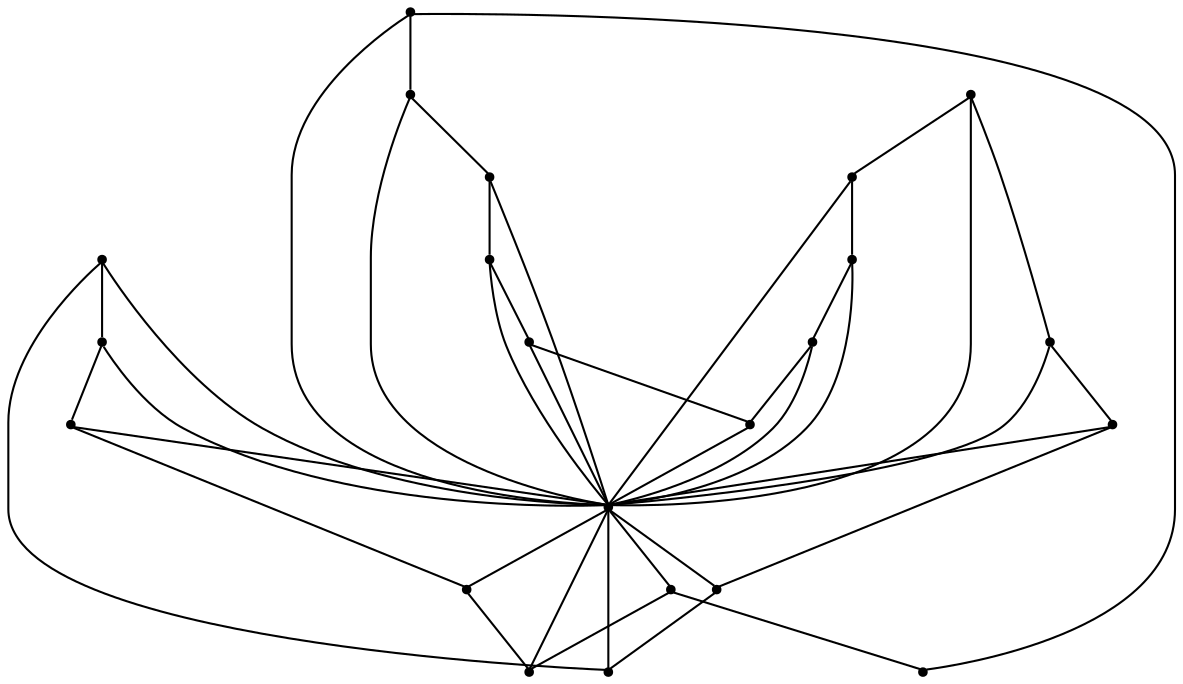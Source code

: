 graph {
  node [shape=point,comment="{\"directed\":false,\"doi\":\"10.1007/978-3-642-25878-7_37\",\"figure\":\"3 (1)\"}"]

  v0 [pos="1127.8227357884966,843.4383243369234"]
  v1 [pos="1081.9264700203641,659.2382386891263"]
  v2 [pos="1096.963957177247,681.5460676007149"]
  v3 [pos="1105.6168562840492,701.4034538445318"]
  v4 [pos="1024.8169127705949,612.9184116865772"]
  v5 [pos="952.3820184945855,620.0321734192155"]
  v6 [pos="1089.3325870679932,923.3343538308429"]
  v7 [pos="1059.3203368235768,947.6342802070347"]
  v8 [pos="998.2782842627181,954.4061906893631"]
  v9 [pos="970.4928736956682,934.5444804341956"]
  v10 [pos="934.617378521836,929.9939036064568"]
  v11 [pos="915.255668889845,793.3054187955294"]
  v12 [pos="872.4368435376479,689.5681260705976"]
  v13 [pos="889.0631283486844,964.1367423499685"]
  v14 [pos="845.7857157605754,995.0918309020212"]
  v15 [pos="770.2818439661438,616.3315827638896"]
  v16 [pos="773.2424582179144,853.0567060560209"]
  v17 [pos="797.3874866073926,985.7611231145462"]
  v18 [pos="767.7755536861243,953.8934138138984"]
  v19 [pos="704.3981231965241,653.3207019789637"]
  v20 [pos="694.0354006380517,742.0931637149316"]
  v21 [pos="684.068970754098,713.7553737980637"]

  v0 -- v3 [id="-1",pos="1127.8227357884966,843.4383243369234 1129.231321717462,826.2061163542986 1128.1289280959445,810.3699676924693 1127.71418162942,794.7055718239097 1127.2220609574977,775.9651158650058 1127.71418162942,757.4704926690666 1115.7501897783534,724.9194623982124 1113.061312519747,717.6063445830221 1109.7435083923122,709.5839457524369 1105.6168562840492,701.4034538445318"]
  v20 -- v11 [id="-2",pos="694.0354006380517,742.0931637149316 725.6365121674303,746.8065268523418 725.6365121674303,746.8065268523418 725.6365121674303,746.8065268523418 757.5878953891756,751.4947725708769 821.4989974685626,760.8629339272568 858.3877496348551,769.1226222562184 895.2765654319561,777.3864438313238 905.147230949315,784.5333987099186 910.0845998938622,788.1131078126331 915.255668889845,793.3054187955294 915.255668889845,793.3054187955294 915.255668889845,793.3054187955294"]
  v21 -- v11 [id="-3",pos="684.068970754098,713.7553737980637 718.8476139609758,721.5317266817862 718.8476139609758,721.5317266817862 718.8476139609758,721.5317266817862 752.1584057727063,728.3119672448048 818.7842526603279,741.8766452053883 857.3994359192752,754.6995008657273 896.014682809031,767.5223565260662 906.6276017060087,779.6034534745629 911.9319295224172,785.6460685718832 915.255668889845,793.3054187955294 915.255668889845,793.3054187955294 915.255668889845,793.3054187955294"]
  v16 -- v11 [id="-4",pos="773.2424582179144,853.0567060560209 789.2974815391206,849.6353320748226 789.2974815391206,849.6353320748226 789.2974815391206,849.6353320748226 804.9645955448101,845.4430123051652 836.302959558733,837.0583091774483 859.9892098198742,826.948389109226 883.6753964502069,816.8384054526016 899.717804963654,805.0032048554717 907.7369412191056,799.0856045569069 915.255668889845,793.3054187955294 915.255668889845,793.3054187955294 915.255668889845,793.3054187955294"]
  v13 -- v11 [id="-5",pos="889.0631283486844,964.1367423499685 892.5618206237215,951.7183089277192 892.5618206237215,951.7183089277192 892.5618206237215,951.7183089277192 896.7569361886499,939.3913156278559 905.147230949315,914.733259370387 910.5725209324321,893.1548530206111 916.0020105489015,871.5805799169791 918.4706950211751,853.0859567210399 918.7167553571361,836.933357967095 918.9628156930972,820.7849560476965 916.9903242644814,806.9744453241483 916.0020105489015,800.0691899623743 915.255668889845,793.3054187955294 915.255668889845,793.3054187955294 915.255668889845,793.3054187955294"]
  v12 -- v11 [id="-6",pos="872.4368435376479,689.5681260705976 877.5076621950459,695.7610005623528 877.5076621950459,695.7610005623528 877.5076621950459,695.7610005623528 882.9371518115153,701.9286304584285 893.7919314111017,714.2555601698898 902.1821625409585,727.5702085329625 910.5724573016237,740.8889901421792 916.4940039592069,755.191293568461 919.4547454725943,764.3135585734741 922.41555061679,773.4358235784872 922.41555061679,777.3823105851799 921.5523350704626,781.3287340034705 920.6891195241353,785.2752210101631 918.9626884314805,789.2175111823096 915.255668889845,793.3054187955294"]
  v11 -- v2 [id="-7",pos="915.255668889845,793.3054187955294 930.0635919978364,785.5210537731277 930.0635919978364,785.5210537731277 930.0635919978364,785.5210537731277 944.3753697852763,774.1775822903295 972.9989889909647,751.4906393247329 1003.2239411200552,732.2583906630954 1033.4530928824981,713.02620558986 1065.283513937535,697.2403211514912 1081.2008242817294,689.3516075610543 1096.963957177247,681.5460676007149 1096.963957177247,681.5460676007149 1096.963957177247,681.5460676007149"]
  v11 -- v7 [id="-9",pos="915.255668889845,793.3054187955294 919.2045491340892,793.7848117598311 919.2045491340892,793.7848117598311 919.2045491340892,793.7848117598311 922.6615473219427,793.6639937956219 929.5672080617535,793.413964198111 938.0826009916713,796.4977473519479 946.5937942882366,799.5815940941868 956.7104565107481,805.9909235070832 977.0689427558322,831.7617132149187 997.4274290009162,857.5283060882081 1028.023476004412,902.6562956680344 1043.319431504888,925.2182238348756 1058.619586638716,947.7801520017168 1043.319431504888,925.2182238348756 1043.319431504888,925.2182238348756 1059.3203368235768,947.6342802070347 1059.3203368235768,947.6342802070347 1059.3203368235768,947.6342802070347"]
  v11 -- v9 [id="-10",pos="915.255668889845,793.3054187955294 920.0719006829606,795.5100922887386 920.0719006829606,795.5100922887386 920.0719006829606,795.5100922887386 924.3879784145976,798.5939390309776 933.0242698804154,804.7573720925071 942.1526820181555,828.3069553225574 951.2810305250871,851.8565385526078 960.9056357064849,892.7880751166329 965.7179064817797,913.2580084389904 970.4928736956682,934.5444804341956 970.4928736956682,934.5444804341956 970.4928736956682,934.5444804341956"]
  v8 -- v11 [id="-11",pos="998.2782842627181,954.4061906893631 997.6734893368773,944.3253941093556 997.6734893368773,944.3253941093556 997.6734893368773,944.3253941093556 995.9470582442225,934.2154740411332 992.490060056369,913.9997671508328 985.2131771805363,890.325169122027 977.9321583021596,866.6547043393651 966.831318366612,839.5296088411466 954.6171301770404,822.8852809728703 942.4028783566605,806.240953104594 929.075214651448,800.0733232085182 922.41555061679,796.9936733008255 915.7516869487797,793.9098265585865 922.41555061679,796.9936733008255 922.41555061679,796.9936733008255 915.255668889845,793.3054187955294 915.255668889845,793.3054187955294 915.255668889845,793.3054187955294"]
  v20 -- v16 [id="-13",pos="694.0354006380517,742.0931637149316 696.6006296253311,745.2547814086886 698.7835087471831,748.772733265027 701.203808893318,752.2905178362 713.418060713698,770.0433187318947 731.6789573609136,787.8003164621356 741.5496228782724,797.5393253802356 751.4202247648229,807.282594721284 752.900659152325,809.0078752501915 757.9589902635809,816.5257412789085 763.0173213748366,824.0477405537696 771.6536128406545,837.3623889168422 773.0088854280957,848.3390824956622 773.2099714417801,849.9620955813284 773.2517576625579,851.5338666438048 773.2424582179144,853.0567060560209"]
  v0 -- v6 [id="-14",pos="1127.8227357884966,843.4383243369234 1126.8918865841538,846.7376623585964 1126.389963304559,850.1588786049894 1125.7417538316124,853.6399388811402 1121.7925713410284,874.8433008346499 1112.4182261289438,898.2720661004911 1092.8019932634788,919.3545465013893 1091.617327167322,920.6275019820976 1090.3953528879167,921.8919189228554 1089.3325870679932,923.3343538308429"]
  v1 -- v4 [id="-15",pos="1081.9264700203641,659.2382386891263 1071.797547963863,645.2174722720267 1060.3510720450352,632.5622375359912 1047.769006672482,623.8200709507831 1040.4806463152672,618.756032695602 1032.8112334065686,615.0048067736808 1024.8169127705949,612.9184116865772"]
  v17 -- v11 [id="-16",pos="797.3874866073926,985.7611231145462 815.698412977688,963.5576427709931 815.698412977688,963.5576427709931 815.698412977688,963.5576427709931 833.337954781185,940.8706998053965 868.6254376548837,895.5010107087495 888.3667050587931,862.9499804378953 908.1080360935108,830.4031470015873 912.3031516584392,810.6749723910721 914.4006776254992,800.8109486742167 915.255668889845,793.3054187955294 915.255668889845,793.3054187955294 915.255668889845,793.3054187955294"]
  v2 -- v1 [id="-17",pos="1096.963957177247,681.5460676007149 1091.6946873809466,674.331695390958 1086.93047747583,666.6392402113174 1081.9264700203641,659.2382386891263"]
  v3 -- v2 [id="-18",pos="1105.6168562840492,701.4034538445318 1102.898469951319,694.9788440135683 1099.610449578295,688.5098262377328 1096.963957177247,681.5460676007149"]
  v19 -- v11 [id="-19",pos="704.3981231965241,653.3207019789637 737.3545073133441,669.1317674246097 737.3545073133441,669.1317674246097 737.3545073133441,669.1317674246097 771.4034165021494,684.9134550284322 839.5096341464648,716.476766647675 875.0389777227723,739.4096059646384 910.5724573016237,762.3423816931997 913.5332624458194,776.6446851194816 915.0136332025131,783.7958368326225 915.255668889845,793.3054187955294 915.255668889845,793.3054187955294 915.255668889845,793.3054187955294"]
  v16 -- v18 [id="-21",pos="773.2424582179144,853.0567060560209 772.6138522925728,861.8216564171337 767.5524229443888,868.926648460513 762.4001661644703,874.5974680716853 756.3534577068262,881.2568270820925 750.1859143440904,885.9409395544836 746.853950694681,892.4752837661354 743.52205067608,899.0096915661894 743.0299936349662,907.3943311055042 745.9907351483536,916.7666892964303 748.9515402925493,926.134787064408 755.3651439912463,936.4906034839971 758.5761454739471,941.6706419052659 761.7829473232956,946.8506167381324 761.7829473232956,946.8506167381324 761.7829473232956,946.8506167381324 767.7755536861243,953.8934138138984 767.7755536861243,953.8934138138984 767.7755536861243,953.8934138138984"]
  v15 -- v12 [id="-22",pos="770.2818439661438,616.3315827638896 773.9600635860941,617.0475185400901 777.7595213388151,618.3456442489694 783.2507094506682,620.982120559911 795.8360561454533,627.0247356572313 817.3038182728259,640.0934876689371 832.7248719425543,653.533087242363 848.1459256122828,666.9727504041911 857.5244704577194,680.7791278815953 865.543606713171,686.8217429789156 867.8790943808882,688.5816085181609 870.0992711626365,689.6825931729644 872.4368435376479,689.5681260705976"]
  v11 -- v18 [id="-23",pos="915.255668889845,793.3054187955294 911.6817968147205,804.9990716093278 911.6817968147205,804.9990716093278 911.6817968147205,804.9990716093278 907.6117794190446,816.8384690410038 899.4675449943405,840.5088702352633 874.6720824817194,867.2631181717619 849.8724839665542,894.0215629428067 808.4173940993113,923.8554607869979 787.6878129798221,938.7745081263666 766.9623678628767,953.6935554657355 787.6878129798221,938.7745081263666 787.6878129798221,938.7745081263666 767.7755536861243,953.8934138138984 767.7755536861243,953.8934138138984 767.7755536861243,953.8934138138984"]
  v14 -- v11 [id="-26",pos="845.7857157605754,995.0918309020212 854.3177958699877,976.6263947826989 854.3177958699877,976.6263947826989 854.3177958699877,976.6263947826989 862.4578306613395,958.1317715867597 878.7462995107476,921.1425887832835 890.5893928259139,891.925434852179 902.4324861410803,862.7041476749306 909.8344671861655,841.2506925355078 913.1663672047665,825.960797634419 916.4982672233675,810.6750359794743 915.7601498462927,801.548574139915 915.255668889845,793.3054187955294"]
  v15 -- v11 [id="-27",pos="770.2818439661438,616.3315827638896 782.1372975658358,627.9502012630738 782.1372975658358,627.9502012630738 782.1372975658358,627.9502012630738 794.3515493862157,638.0601849196984 818.7800530269756,658.2800250561429 840.9900685339669,677.5164705523266 863.195884407606,696.748655625562 883.1832121474764,714.9973824701343 895.643460673009,730.5290404764461 908.1037728293501,746.0648317289017 913.0370057713534,758.8877509776429 915.1387313717657,768.6308931418869 917.2321213362817,778.3699656483891 916.4940039592069,785.0251914126522 916.1229090848017,788.3548709178559 915.255668889845,793.3054187955294 915.255668889845,793.3054187955294 915.255668889845,793.3054187955294"]
  v19 -- v15 [id="-28",pos="704.3981231965241,653.3207019789637 718.58768344897,640.5816388521395 739.9604921962411,629.3041736556976 752.7755609830725,622.9574306863294 760.7747638866167,618.9945643632504 765.4402097845655,616.9516914942006 770.2818439661438,616.3315827638896"]
  v14 -- v17 [id="-29",pos="845.7857157605754,995.0918309020212 833.6448175370911,998.5618399516252 821.9916521256291,999.1403135591836 811.2571098151818,994.9332414268961 806.2356496310096,992.9656833700626 801.415112742787,989.9511041692258 797.3874866073926,985.7611231145462"]
  v14 -- v13 [id="-30",pos="845.7857157605754,995.0918309020212 854.4324996909793,991.0448465800364 863.4948260338256,985.6777333681414 872.3283689170815,978.6598247087421 877.913150206657,974.2208946601622 883.4061398996687,969.1221609865413 889.0631283486844,964.1367423499685"]
  v13 -- v10 [id="-31",pos="889.0631283486844,964.1367423499685 903.3503250889964,950.0129101371248 917.4704547739416,935.3152528968196 934.617378521836,929.9939036064568"]
  v21 -- v20 [id="-32",pos="684.068970754098,713.7553737980637 685.7644308821036,722.8604415442578 689.3600648251518,732.2564150010594 694.0354006380517,742.0931637149316"]
  v4 -- v5 [id="-33",pos="1024.8169127705949,612.9184116865772 998.8768902626771,603.7818914947211 970.9815706924225,608.0552345675167 952.3820184945855,620.0321734192155"]
  v12 -- v5 [id="-34",pos="872.4368435376479,689.5681260705976 877.8921258793055,690.7718383852023 883.7080147702939,686.9021335471531 892.1905984876995,676.5909413580819 904.1587899721184,662.0386719226914 921.4313729037541,634.6676164847037 952.3820184945855,620.0321734192155"]
  v11 -- v1 [id="-38",pos="915.255668889845,793.3054187955294 934.1336093935123,777.8740396995114 934.1336093935123,777.8740396995114 934.1336093935123,777.8740396995114 952.5196042099805,759.629446101083 989.2832582070205,723.1319924119382 1016.6725669919762,700.4450494463416 1044.0618121461234,677.7623033152913 1062.0767120881865,668.8858710732428 1071.084162059218,664.4434581176724 1081.9264700203641,659.2382386891263 1081.9264700203641,659.2382386891263 1081.9264700203641,659.2382386891263"]
  v10 -- v11 [id="-47",pos="934.617378521836,929.9939036064568 934.6340657013307,911.6494126281481 934.6340657013307,911.6494126281481 934.6340657013307,911.6494126281481 935.0051605757359,894.0174296966626 935.7432779528108,858.7576606682379 932.4113779342098,836.0707177026413 929.0794779156088,813.3837747370447 921.6774968705236,803.2738546688224 917.9786379800613,798.2188946347113 915.255668889845,793.3054187955294 915.255668889845,793.3054187955294 915.255668889845,793.3054187955294"]
  v5 -- v11 [id="-48",pos="952.3820184945855,620.0321734192155 949.8048594017457,648.5409525496407 949.8048594017457,648.5409525496407 949.8048594017457,648.5409525496407 946.105936880475,674.8034713718077 938.6998198328458,727.3243121815956 932.6573746393625,755.8038406470017 926.6106661817184,784.2875659469539 921.9234935756763,788.7257820679782 919.5799072726552,790.9469885457634 918.8475166683334,791.6398040592755 918.5728701917128,791.8996098768426 915.255668889845,793.3054187955294"]
  v0 -- v11 [id="-49",pos="1127.8227357884966,843.4383243369234 1097.7309629413212,834.7205451584023 1097.7309629413212,834.7205451584023 1097.7309629413212,834.7205451584023 1069.4785022408466,825.227369003267 1012.9734535782804,806.23681985845 980.4007791436248,796.9937368892278 947.8280410781608,787.746393497057 939.191749612343,788.2381226113885 933.0241426187987,788.9799449116331 926.8523996227104,789.7175703773314 923.1534771014399,790.7052254405405 921.3019478395325,791.2011513894182 919.4504185776252,791.6928805037497 919.4504185776252,791.6928805037497 919.4504185776252,791.6928805037497 915.255668889845,793.3054187955294 915.255668889845,793.3054187955294 915.255668889845,793.3054187955294"]
  v18 -- v17 [id="-50",pos="767.7755536861243,953.8934138138984 774.2077552907033,962.3902472678026 784.4142531765657,976.5141272987436 797.3874866073926,985.7611231145462"]
  v9 -- v8 [id="-51",pos="970.4928736956682,934.5444804341956 976.0900515894366,937.9297943623301 981.3984175098515,941.5949241011356 985.9554941909635,945.2462177618363 990.330947714292,948.750893348545 994.0133718846389,952.2432432462609 998.2782842627181,954.4061906893631"]
  v21 -- v19 [id="-52",pos="684.068970754098,713.7553737980637 682.7214645304559,709.371314929922 682.0956035499793,705.0014668784324 681.8336363638139,700.7531352550751 680.8495222815862,684.725614888288 685.0446378465147,670.4233114620062 699.4773778006632,656.7378155372135 700.8732430106289,655.4146052039735 702.3648129016678,654.0971598371341 704.3981231965241,653.3207019789637"]
  v10 -- v9 [id="-53",pos="934.617378521836,929.9939036064568 945.1720528962094,925.514063771222 958.6996084666262,928.8947200830855 970.4928736956682,934.5444804341956"]
  v7 -- v6 [id="-55",pos="1059.3203368235768,947.6342802070347 1069.5846695504592,940.4517502194782 1080.190676717345,932.0854668427136 1089.3325870679932,923.3343538308429"]
  v7 -- v8 [id="-56",pos="1059.3203368235768,947.6342802070347 1046.6225000011445,955.2771866834412 1034.2975252185354,961.1158756870407 1024.9418359551244,963.1240334562865 1012.4312095491587,965.8099981923082 1005.2364891560378,961.6412540772938 998.2782842627181,954.4061906893631"]
  v3 -- v11 [id="-61",pos="1105.6168562840492,701.4034538445318 1089.4617576089815,710.0673736463764 1089.4617576089815,710.0673736463764 1089.4617576089815,710.0673736463764 1072.931491687773,717.2185253595173 1039.8666329503867,731.520765197397 1012.9694448373532,744.3436208577359 986.0763927268637,757.1665401064771 965.3468116073744,768.5100115892755 951.5312268635921,776.273710380957 937.711506117266,784.0416060071849 930.8016457441029,788.2339257768423 925.9893113379998,790.9468613689589 921.1769769318968,793.6597969610757 918.4664317570143,794.8933483756517 915.255668889845,793.3054187955294"]
  v4 -- v11 [id="-62",pos="1024.8169127705949,612.9184116865772 1026.051111837413,617.3484884921179 1027.5314825941066,622.7743596763513 1015.9344496149013,646.69072081038 1004.3373530048876,670.6111516021504 979.6627890281667,713.022072343716 960.9098353398372,740.7639753434237 942.1568816515078,768.5058783431315 929.3254109899532,781.5746303548373 922.9076076579039,788.1090381548913 915.255668889845,793.3054187955294 915.255668889845,793.3054187955294 915.255668889845,793.3054187955294"]
}